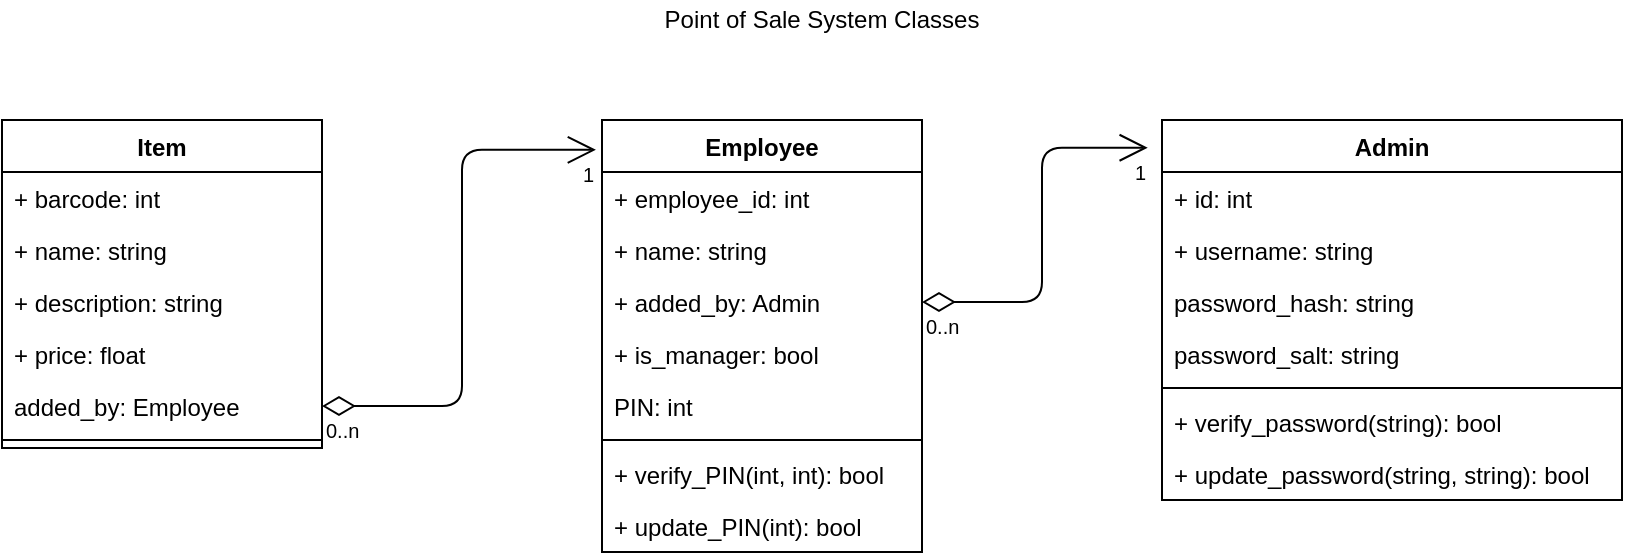 <mxfile version="12.9.8" type="device"><diagram name="Page-1" id="c4acf3e9-155e-7222-9cf6-157b1a14988f"><mxGraphModel dx="1360" dy="831" grid="1" gridSize="10" guides="1" tooltips="1" connect="1" arrows="1" fold="1" page="1" pageScale="1" pageWidth="850" pageHeight="1100" background="#ffffff" math="0" shadow="0"><root><mxCell id="0"/><mxCell id="1" parent="0"/><mxCell id="r546k8sPX72ngCy4RLg8-27" value="" style="endArrow=open;html=1;endSize=12;startArrow=diamondThin;startSize=14;startFill=0;edgeStyle=orthogonalEdgeStyle;entryX=-0.031;entryY=0.073;entryDx=0;entryDy=0;entryPerimeter=0;exitX=1;exitY=0.5;exitDx=0;exitDy=0;" edge="1" parent="1" source="r546k8sPX72ngCy4RLg8-17" target="r546k8sPX72ngCy4RLg8-5"><mxGeometry relative="1" as="geometry"><mxPoint x="330" y="420" as="sourcePoint"/><mxPoint x="490" y="420" as="targetPoint"/></mxGeometry></mxCell><mxCell id="r546k8sPX72ngCy4RLg8-28" value="0..n" style="resizable=0;html=1;align=left;verticalAlign=top;labelBackgroundColor=#ffffff;fontSize=10;" connectable="0" vertex="1" parent="r546k8sPX72ngCy4RLg8-27"><mxGeometry x="-1" relative="1" as="geometry"/></mxCell><mxCell id="r546k8sPX72ngCy4RLg8-29" value="1" style="resizable=0;html=1;align=right;verticalAlign=top;labelBackgroundColor=#ffffff;fontSize=10;" connectable="0" vertex="1" parent="r546k8sPX72ngCy4RLg8-27"><mxGeometry x="1" relative="1" as="geometry"/></mxCell><mxCell id="r546k8sPX72ngCy4RLg8-18" value="" style="endArrow=open;html=1;endSize=12;startArrow=diamondThin;startSize=14;startFill=0;edgeStyle=orthogonalEdgeStyle;entryX=-0.019;entryY=0.069;entryDx=0;entryDy=0;entryPerimeter=0;" edge="1" parent="1" source="r546k8sPX72ngCy4RLg8-35" target="r546k8sPX72ngCy4RLg8-1"><mxGeometry relative="1" as="geometry"><mxPoint x="440" y="410" as="sourcePoint"/><mxPoint x="600" y="410" as="targetPoint"/></mxGeometry></mxCell><mxCell id="r546k8sPX72ngCy4RLg8-19" value="0..n" style="resizable=0;html=1;align=left;verticalAlign=top;labelBackgroundColor=#ffffff;fontSize=10;" connectable="0" vertex="1" parent="r546k8sPX72ngCy4RLg8-18"><mxGeometry x="-1" relative="1" as="geometry"/></mxCell><mxCell id="r546k8sPX72ngCy4RLg8-20" value="1" style="resizable=0;html=1;align=right;verticalAlign=top;labelBackgroundColor=#ffffff;fontSize=10;" connectable="0" vertex="1" parent="r546k8sPX72ngCy4RLg8-18"><mxGeometry x="1" relative="1" as="geometry"/></mxCell><mxCell id="r546k8sPX72ngCy4RLg8-38" value="Point of Sale System Classes" style="text;html=1;strokeColor=none;fillColor=none;align=center;verticalAlign=middle;whiteSpace=wrap;rounded=0;" vertex="1" parent="1"><mxGeometry x="20" y="20" width="820" height="20" as="geometry"/></mxCell><mxCell id="r546k8sPX72ngCy4RLg8-5" value="Admin" style="swimlane;fontStyle=1;align=center;verticalAlign=top;childLayout=stackLayout;horizontal=1;startSize=26;horizontalStack=0;resizeParent=1;resizeParentMax=0;resizeLast=0;collapsible=1;marginBottom=0;" vertex="1" parent="1"><mxGeometry x="600" y="80" width="230" height="190" as="geometry"/></mxCell><mxCell id="r546k8sPX72ngCy4RLg8-6" value="+ id: int" style="text;strokeColor=none;fillColor=none;align=left;verticalAlign=top;spacingLeft=4;spacingRight=4;overflow=hidden;rotatable=0;points=[[0,0.5],[1,0.5]];portConstraint=eastwest;" vertex="1" parent="r546k8sPX72ngCy4RLg8-5"><mxGeometry y="26" width="230" height="26" as="geometry"/></mxCell><mxCell id="r546k8sPX72ngCy4RLg8-11" value="+ username: string" style="text;strokeColor=none;fillColor=none;align=left;verticalAlign=top;spacingLeft=4;spacingRight=4;overflow=hidden;rotatable=0;points=[[0,0.5],[1,0.5]];portConstraint=eastwest;" vertex="1" parent="r546k8sPX72ngCy4RLg8-5"><mxGeometry y="52" width="230" height="26" as="geometry"/></mxCell><mxCell id="r546k8sPX72ngCy4RLg8-13" value="password_hash: string" style="text;strokeColor=none;fillColor=none;align=left;verticalAlign=top;spacingLeft=4;spacingRight=4;overflow=hidden;rotatable=0;points=[[0,0.5],[1,0.5]];portConstraint=eastwest;" vertex="1" parent="r546k8sPX72ngCy4RLg8-5"><mxGeometry y="78" width="230" height="26" as="geometry"/></mxCell><mxCell id="r546k8sPX72ngCy4RLg8-12" value="password_salt: string" style="text;strokeColor=none;fillColor=none;align=left;verticalAlign=top;spacingLeft=4;spacingRight=4;overflow=hidden;rotatable=0;points=[[0,0.5],[1,0.5]];portConstraint=eastwest;" vertex="1" parent="r546k8sPX72ngCy4RLg8-5"><mxGeometry y="104" width="230" height="26" as="geometry"/></mxCell><mxCell id="r546k8sPX72ngCy4RLg8-7" value="" style="line;strokeWidth=1;fillColor=none;align=left;verticalAlign=middle;spacingTop=-1;spacingLeft=3;spacingRight=3;rotatable=0;labelPosition=right;points=[];portConstraint=eastwest;" vertex="1" parent="r546k8sPX72ngCy4RLg8-5"><mxGeometry y="130" width="230" height="8" as="geometry"/></mxCell><mxCell id="r546k8sPX72ngCy4RLg8-8" value="+ verify_password(string): bool" style="text;strokeColor=none;fillColor=none;align=left;verticalAlign=top;spacingLeft=4;spacingRight=4;overflow=hidden;rotatable=0;points=[[0,0.5],[1,0.5]];portConstraint=eastwest;" vertex="1" parent="r546k8sPX72ngCy4RLg8-5"><mxGeometry y="138" width="230" height="26" as="geometry"/></mxCell><mxCell id="r546k8sPX72ngCy4RLg8-37" value="+ update_password(string, string): bool" style="text;strokeColor=none;fillColor=none;align=left;verticalAlign=top;spacingLeft=4;spacingRight=4;overflow=hidden;rotatable=0;points=[[0,0.5],[1,0.5]];portConstraint=eastwest;" vertex="1" parent="r546k8sPX72ngCy4RLg8-5"><mxGeometry y="164" width="230" height="26" as="geometry"/></mxCell><mxCell id="r546k8sPX72ngCy4RLg8-23" value="Item" style="swimlane;fontStyle=1;align=center;verticalAlign=top;childLayout=stackLayout;horizontal=1;startSize=26;horizontalStack=0;resizeParent=1;resizeParentMax=0;resizeLast=0;collapsible=1;marginBottom=0;" vertex="1" parent="1"><mxGeometry x="20" y="80" width="160" height="164" as="geometry"/></mxCell><mxCell id="r546k8sPX72ngCy4RLg8-31" value="+ barcode: int" style="text;strokeColor=none;fillColor=none;align=left;verticalAlign=top;spacingLeft=4;spacingRight=4;overflow=hidden;rotatable=0;points=[[0,0.5],[1,0.5]];portConstraint=eastwest;" vertex="1" parent="r546k8sPX72ngCy4RLg8-23"><mxGeometry y="26" width="160" height="26" as="geometry"/></mxCell><mxCell id="r546k8sPX72ngCy4RLg8-24" value="+ name: string" style="text;strokeColor=none;fillColor=none;align=left;verticalAlign=top;spacingLeft=4;spacingRight=4;overflow=hidden;rotatable=0;points=[[0,0.5],[1,0.5]];portConstraint=eastwest;" vertex="1" parent="r546k8sPX72ngCy4RLg8-23"><mxGeometry y="52" width="160" height="26" as="geometry"/></mxCell><mxCell id="r546k8sPX72ngCy4RLg8-33" value="+ description: string" style="text;strokeColor=none;fillColor=none;align=left;verticalAlign=top;spacingLeft=4;spacingRight=4;overflow=hidden;rotatable=0;points=[[0,0.5],[1,0.5]];portConstraint=eastwest;" vertex="1" parent="r546k8sPX72ngCy4RLg8-23"><mxGeometry y="78" width="160" height="26" as="geometry"/></mxCell><mxCell id="r546k8sPX72ngCy4RLg8-34" value="+ price: float" style="text;strokeColor=none;fillColor=none;align=left;verticalAlign=top;spacingLeft=4;spacingRight=4;overflow=hidden;rotatable=0;points=[[0,0.5],[1,0.5]];portConstraint=eastwest;" vertex="1" parent="r546k8sPX72ngCy4RLg8-23"><mxGeometry y="104" width="160" height="26" as="geometry"/></mxCell><mxCell id="r546k8sPX72ngCy4RLg8-35" value="added_by: Employee" style="text;strokeColor=none;fillColor=none;align=left;verticalAlign=top;spacingLeft=4;spacingRight=4;overflow=hidden;rotatable=0;points=[[0,0.5],[1,0.5]];portConstraint=eastwest;" vertex="1" parent="r546k8sPX72ngCy4RLg8-23"><mxGeometry y="130" width="160" height="26" as="geometry"/></mxCell><mxCell id="r546k8sPX72ngCy4RLg8-25" value="" style="line;strokeWidth=1;fillColor=none;align=left;verticalAlign=middle;spacingTop=-1;spacingLeft=3;spacingRight=3;rotatable=0;labelPosition=right;points=[];portConstraint=eastwest;" vertex="1" parent="r546k8sPX72ngCy4RLg8-23"><mxGeometry y="156" width="160" height="8" as="geometry"/></mxCell><mxCell id="r546k8sPX72ngCy4RLg8-1" value="Employee" style="swimlane;fontStyle=1;align=center;verticalAlign=top;childLayout=stackLayout;horizontal=1;startSize=26;horizontalStack=0;resizeParent=1;resizeParentMax=0;resizeLast=0;collapsible=1;marginBottom=0;" vertex="1" parent="1"><mxGeometry x="320" y="80" width="160" height="216" as="geometry"/></mxCell><mxCell id="r546k8sPX72ngCy4RLg8-2" value="+ employee_id: int" style="text;strokeColor=none;fillColor=none;align=left;verticalAlign=top;spacingLeft=4;spacingRight=4;overflow=hidden;rotatable=0;points=[[0,0.5],[1,0.5]];portConstraint=eastwest;" vertex="1" parent="r546k8sPX72ngCy4RLg8-1"><mxGeometry y="26" width="160" height="26" as="geometry"/></mxCell><mxCell id="r546k8sPX72ngCy4RLg8-10" value="+ name: string" style="text;strokeColor=none;fillColor=none;align=left;verticalAlign=top;spacingLeft=4;spacingRight=4;overflow=hidden;rotatable=0;points=[[0,0.5],[1,0.5]];portConstraint=eastwest;" vertex="1" parent="r546k8sPX72ngCy4RLg8-1"><mxGeometry y="52" width="160" height="26" as="geometry"/></mxCell><mxCell id="r546k8sPX72ngCy4RLg8-17" value="+ added_by: Admin" style="text;strokeColor=none;fillColor=none;align=left;verticalAlign=top;spacingLeft=4;spacingRight=4;overflow=hidden;rotatable=0;points=[[0,0.5],[1,0.5]];portConstraint=eastwest;" vertex="1" parent="r546k8sPX72ngCy4RLg8-1"><mxGeometry y="78" width="160" height="26" as="geometry"/></mxCell><mxCell id="r546k8sPX72ngCy4RLg8-22" value="+ is_manager: bool" style="text;strokeColor=none;fillColor=none;align=left;verticalAlign=top;spacingLeft=4;spacingRight=4;overflow=hidden;rotatable=0;points=[[0,0.5],[1,0.5]];portConstraint=eastwest;" vertex="1" parent="r546k8sPX72ngCy4RLg8-1"><mxGeometry y="104" width="160" height="26" as="geometry"/></mxCell><mxCell id="r546k8sPX72ngCy4RLg8-9" value="PIN: int" style="text;strokeColor=none;fillColor=none;align=left;verticalAlign=top;spacingLeft=4;spacingRight=4;overflow=hidden;rotatable=0;points=[[0,0.5],[1,0.5]];portConstraint=eastwest;" vertex="1" parent="r546k8sPX72ngCy4RLg8-1"><mxGeometry y="130" width="160" height="26" as="geometry"/></mxCell><mxCell id="r546k8sPX72ngCy4RLg8-3" value="" style="line;strokeWidth=1;fillColor=none;align=left;verticalAlign=middle;spacingTop=-1;spacingLeft=3;spacingRight=3;rotatable=0;labelPosition=right;points=[];portConstraint=eastwest;" vertex="1" parent="r546k8sPX72ngCy4RLg8-1"><mxGeometry y="156" width="160" height="8" as="geometry"/></mxCell><mxCell id="r546k8sPX72ngCy4RLg8-4" value="+ verify_PIN(int, int): bool" style="text;strokeColor=none;fillColor=none;align=left;verticalAlign=top;spacingLeft=4;spacingRight=4;overflow=hidden;rotatable=0;points=[[0,0.5],[1,0.5]];portConstraint=eastwest;" vertex="1" parent="r546k8sPX72ngCy4RLg8-1"><mxGeometry y="164" width="160" height="26" as="geometry"/></mxCell><mxCell id="r546k8sPX72ngCy4RLg8-14" value="+ update_PIN(int): bool" style="text;strokeColor=none;fillColor=none;align=left;verticalAlign=top;spacingLeft=4;spacingRight=4;overflow=hidden;rotatable=0;points=[[0,0.5],[1,0.5]];portConstraint=eastwest;" vertex="1" parent="r546k8sPX72ngCy4RLg8-1"><mxGeometry y="190" width="160" height="26" as="geometry"/></mxCell></root></mxGraphModel></diagram></mxfile>